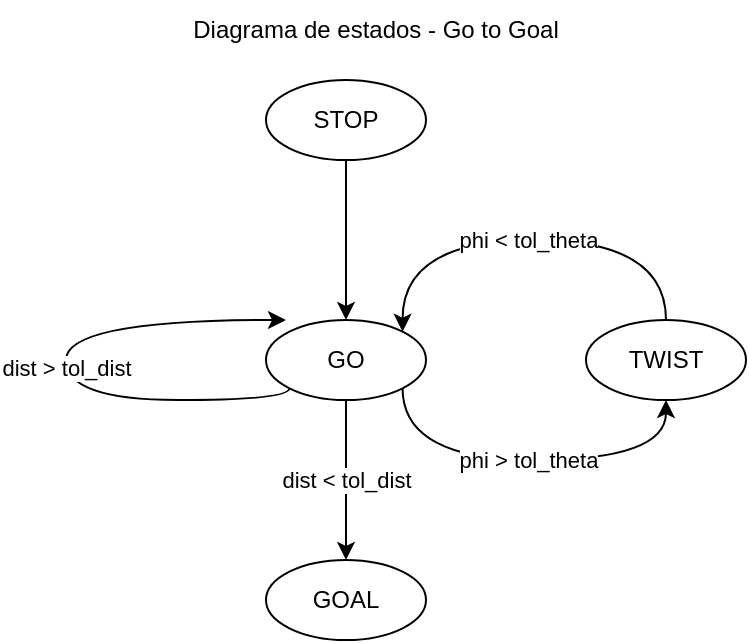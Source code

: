 <mxfile>
    <diagram id="CmNSt037pfmFF0u0RwWw" name="Go2Goal">
        <mxGraphModel dx="830" dy="470" grid="1" gridSize="10" guides="1" tooltips="1" connect="1" arrows="1" fold="1" page="1" pageScale="1" pageWidth="850" pageHeight="1100" math="0" shadow="0">
            <root>
                <mxCell id="0"/>
                <mxCell id="1" parent="0"/>
                <mxCell id="8" value="" style="edgeStyle=none;html=1;" edge="1" parent="1" source="2" target="7">
                    <mxGeometry relative="1" as="geometry"/>
                </mxCell>
                <mxCell id="2" value="STOP" style="ellipse;whiteSpace=wrap;html=1;" parent="1" vertex="1">
                    <mxGeometry x="185" y="120" width="80" height="40" as="geometry"/>
                </mxCell>
                <mxCell id="15" value="dist &amp;lt; tol_dist" style="edgeStyle=none;html=1;" edge="1" parent="1" source="7" target="11">
                    <mxGeometry relative="1" as="geometry"/>
                </mxCell>
                <mxCell id="18" value="phi &amp;gt; tol_theta" style="edgeStyle=orthogonalEdgeStyle;curved=1;html=1;exitX=1;exitY=1;exitDx=0;exitDy=0;entryX=0.5;entryY=1;entryDx=0;entryDy=0;" edge="1" parent="1" source="7" target="9">
                    <mxGeometry relative="1" as="geometry">
                        <Array as="points">
                            <mxPoint x="385" y="310"/>
                        </Array>
                    </mxGeometry>
                </mxCell>
                <mxCell id="7" value="GO" style="ellipse;whiteSpace=wrap;html=1;" vertex="1" parent="1">
                    <mxGeometry x="185" y="240" width="80" height="40" as="geometry"/>
                </mxCell>
                <mxCell id="19" value="phi &amp;lt; tol_theta" style="edgeStyle=orthogonalEdgeStyle;curved=1;html=1;exitX=0.5;exitY=0;exitDx=0;exitDy=0;entryX=1;entryY=0;entryDx=0;entryDy=0;" edge="1" parent="1" source="9" target="7">
                    <mxGeometry relative="1" as="geometry">
                        <Array as="points">
                            <mxPoint x="385" y="200"/>
                            <mxPoint x="253" y="200"/>
                        </Array>
                    </mxGeometry>
                </mxCell>
                <mxCell id="9" value="TWIST" style="ellipse;whiteSpace=wrap;html=1;" vertex="1" parent="1">
                    <mxGeometry x="345" y="240" width="80" height="40" as="geometry"/>
                </mxCell>
                <mxCell id="11" value="GOAL" style="ellipse;whiteSpace=wrap;html=1;" vertex="1" parent="1">
                    <mxGeometry x="185" y="360" width="80" height="40" as="geometry"/>
                </mxCell>
                <mxCell id="20" value="dist &amp;gt; tol_dist" style="edgeStyle=orthogonalEdgeStyle;curved=1;html=1;exitX=0;exitY=1;exitDx=0;exitDy=0;" edge="1" parent="1" source="7">
                    <mxGeometry relative="1" as="geometry">
                        <mxPoint x="195" y="240" as="targetPoint"/>
                        <Array as="points">
                            <mxPoint x="197" y="280"/>
                            <mxPoint x="85" y="280"/>
                            <mxPoint x="85" y="240"/>
                        </Array>
                    </mxGeometry>
                </mxCell>
                <mxCell id="21" value="Diagrama de estados - Go to Goal" style="text;strokeColor=none;align=center;fillColor=none;html=1;verticalAlign=middle;whiteSpace=wrap;rounded=0;" vertex="1" parent="1">
                    <mxGeometry x="65" y="80" width="350" height="30" as="geometry"/>
                </mxCell>
            </root>
        </mxGraphModel>
    </diagram>
</mxfile>